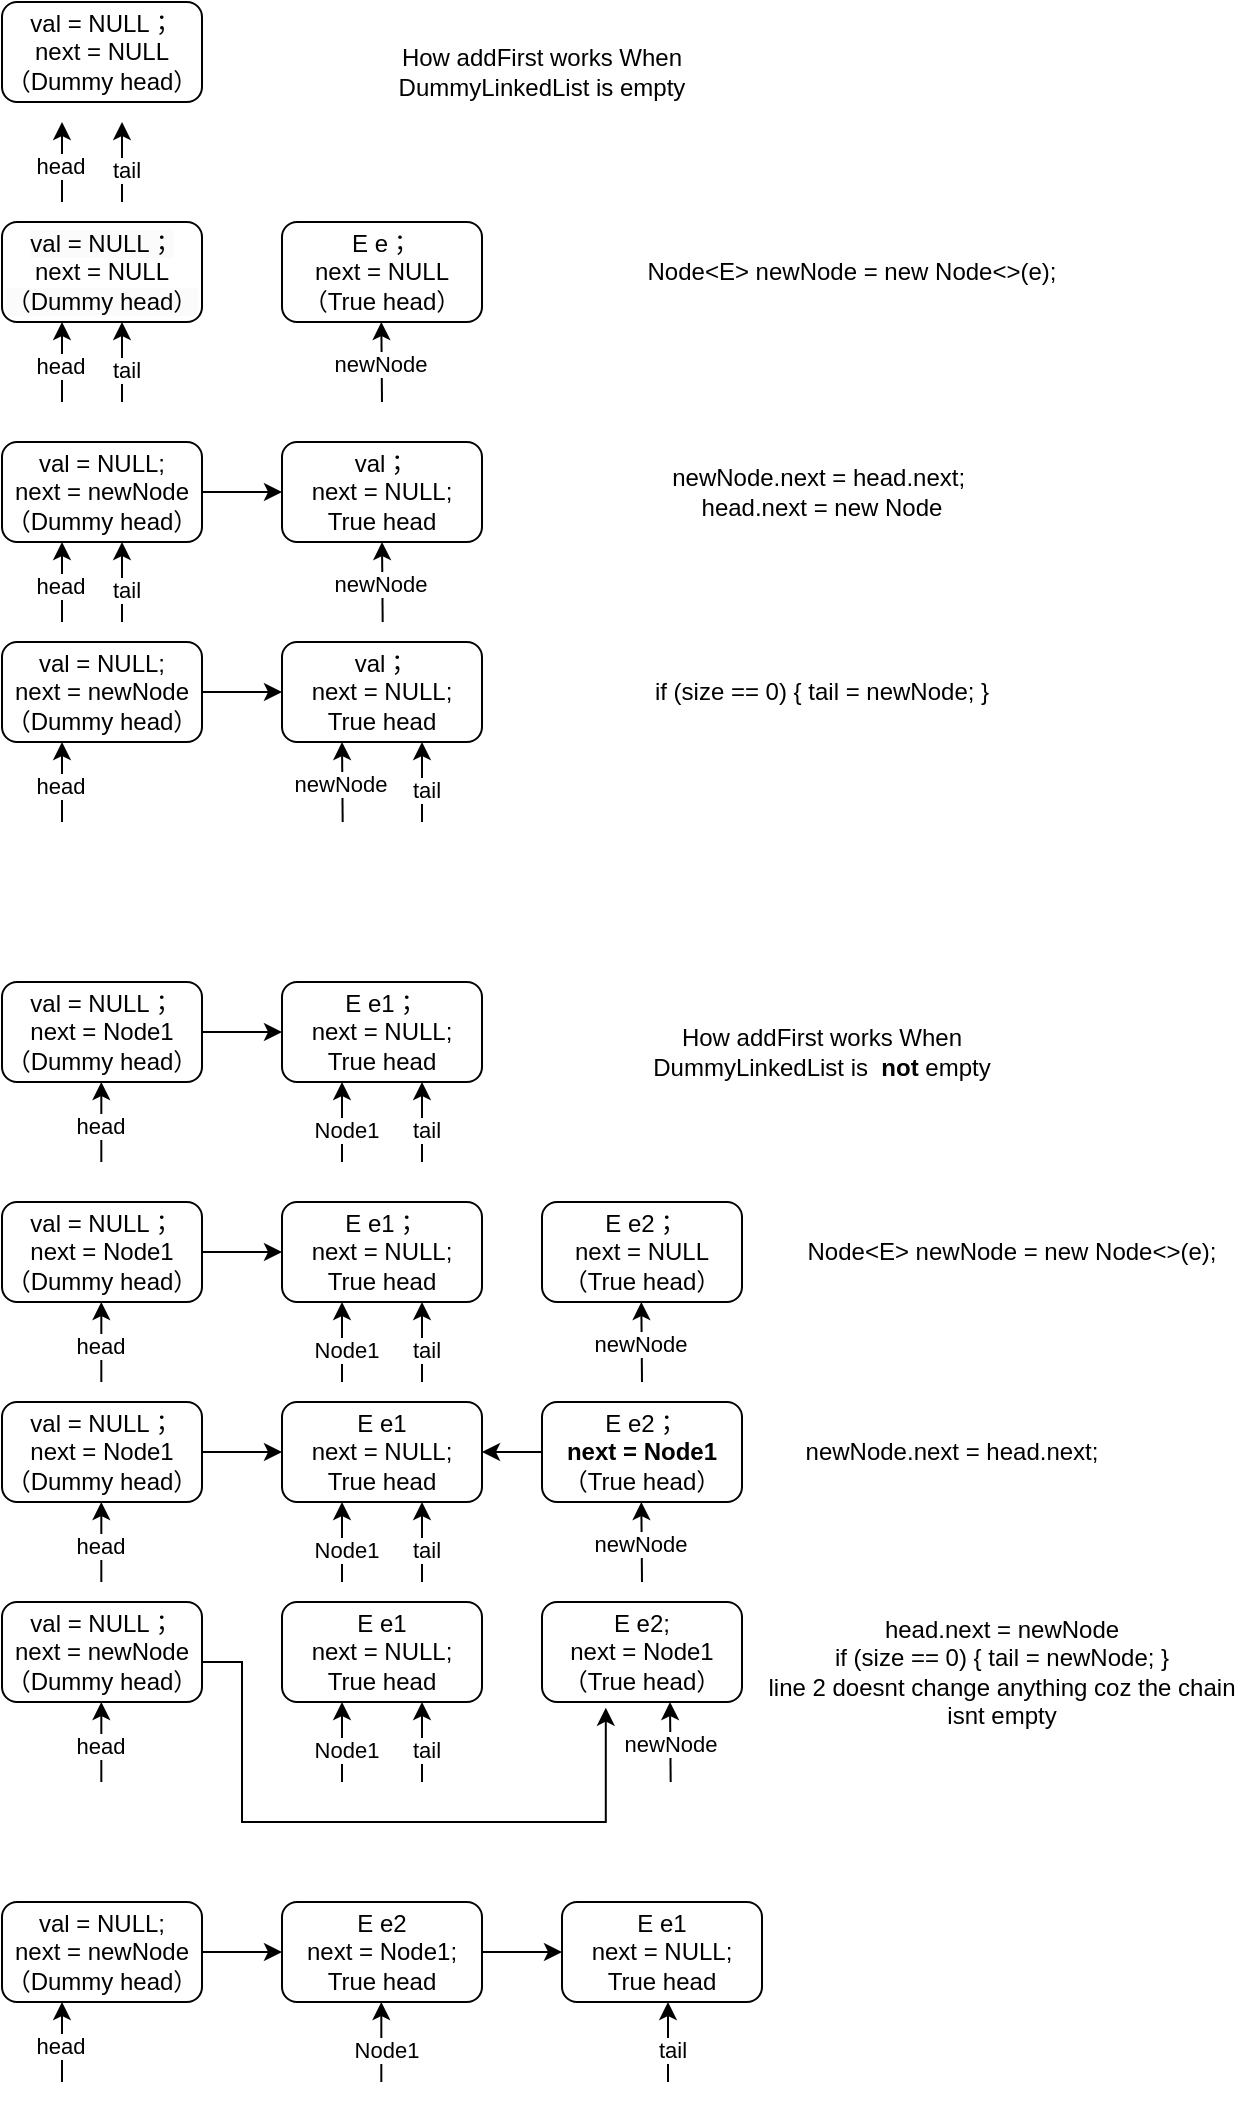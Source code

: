 <mxfile version="24.8.3">
  <diagram name="第 1 页" id="qlcvybe7hUZZmdxirPUt">
    <mxGraphModel dx="516" dy="350" grid="1" gridSize="10" guides="1" tooltips="1" connect="1" arrows="1" fold="1" page="1" pageScale="1" pageWidth="827" pageHeight="1169" math="0" shadow="0">
      <root>
        <mxCell id="0" />
        <mxCell id="1" parent="0" />
        <mxCell id="DNiUE65koTyi9ecOA7-o-2" value="&lt;div&gt;val = NULL；&lt;div&gt;next = NULL&lt;div&gt;（Dummy head）&lt;br&gt;&lt;/div&gt;&lt;/div&gt;&lt;/div&gt;" style="rounded=1;whiteSpace=wrap;html=1;" parent="1" vertex="1">
          <mxGeometry x="80" y="30" width="100" height="50" as="geometry" />
        </mxCell>
        <mxCell id="DNiUE65koTyi9ecOA7-o-3" value="" style="endArrow=classic;html=1;rounded=0;" parent="1" edge="1">
          <mxGeometry width="50" height="50" relative="1" as="geometry">
            <mxPoint x="110" y="130" as="sourcePoint" />
            <mxPoint x="110" y="90" as="targetPoint" />
          </mxGeometry>
        </mxCell>
        <mxCell id="DNiUE65koTyi9ecOA7-o-4" value="head" style="edgeLabel;html=1;align=center;verticalAlign=middle;resizable=0;points=[];" parent="DNiUE65koTyi9ecOA7-o-3" vertex="1" connectable="0">
          <mxGeometry x="-0.11" y="1" relative="1" as="geometry">
            <mxPoint as="offset" />
          </mxGeometry>
        </mxCell>
        <mxCell id="DNiUE65koTyi9ecOA7-o-5" value="" style="endArrow=classic;html=1;rounded=0;" parent="1" edge="1">
          <mxGeometry width="50" height="50" relative="1" as="geometry">
            <mxPoint x="140" y="130" as="sourcePoint" />
            <mxPoint x="140" y="90" as="targetPoint" />
          </mxGeometry>
        </mxCell>
        <mxCell id="DNiUE65koTyi9ecOA7-o-8" value="tail" style="edgeLabel;html=1;align=center;verticalAlign=middle;resizable=0;points=[];" parent="DNiUE65koTyi9ecOA7-o-5" vertex="1" connectable="0">
          <mxGeometry x="-0.051" y="-2" relative="1" as="geometry">
            <mxPoint y="3" as="offset" />
          </mxGeometry>
        </mxCell>
        <mxCell id="DNiUE65koTyi9ecOA7-o-11" value="&lt;br&gt;&lt;span style=&quot;color: rgb(0, 0, 0); font-family: Helvetica; font-size: 12px; font-style: normal; font-variant-ligatures: normal; font-variant-caps: normal; font-weight: 400; letter-spacing: normal; orphans: 2; text-align: center; text-indent: 0px; text-transform: none; widows: 2; word-spacing: 0px; -webkit-text-stroke-width: 0px; white-space: normal; background-color: rgb(251, 251, 251); text-decoration-thickness: initial; text-decoration-style: initial; text-decoration-color: initial; display: inline !important; float: none;&quot;&gt;val = NULL；&lt;/span&gt;&lt;div&gt;next = NULL&lt;div&gt;&lt;div&gt;&lt;span style=&quot;color: rgb(0, 0, 0); font-family: Helvetica; font-size: 12px; font-style: normal; font-variant-ligatures: normal; font-variant-caps: normal; font-weight: 400; letter-spacing: normal; orphans: 2; text-align: center; text-indent: 0px; text-transform: none; widows: 2; word-spacing: 0px; -webkit-text-stroke-width: 0px; white-space: normal; background-color: rgb(251, 251, 251); text-decoration-thickness: initial; text-decoration-style: initial; text-decoration-color: initial; display: inline !important; float: none;&quot;&gt;（Dummy head）&lt;/span&gt;&lt;br&gt;&lt;br&gt;&lt;/div&gt;&lt;/div&gt;&lt;/div&gt;" style="rounded=1;whiteSpace=wrap;html=1;" parent="1" vertex="1">
          <mxGeometry x="80" y="140" width="100" height="50" as="geometry" />
        </mxCell>
        <mxCell id="DNiUE65koTyi9ecOA7-o-12" value="" style="endArrow=classic;html=1;rounded=0;" parent="1" edge="1">
          <mxGeometry width="50" height="50" relative="1" as="geometry">
            <mxPoint x="110" y="230" as="sourcePoint" />
            <mxPoint x="110" y="190" as="targetPoint" />
          </mxGeometry>
        </mxCell>
        <mxCell id="DNiUE65koTyi9ecOA7-o-13" value="head" style="edgeLabel;html=1;align=center;verticalAlign=middle;resizable=0;points=[];" parent="DNiUE65koTyi9ecOA7-o-12" vertex="1" connectable="0">
          <mxGeometry x="-0.11" y="1" relative="1" as="geometry">
            <mxPoint as="offset" />
          </mxGeometry>
        </mxCell>
        <mxCell id="DNiUE65koTyi9ecOA7-o-14" value="" style="endArrow=classic;html=1;rounded=0;" parent="1" edge="1">
          <mxGeometry width="50" height="50" relative="1" as="geometry">
            <mxPoint x="140" y="230" as="sourcePoint" />
            <mxPoint x="140" y="190" as="targetPoint" />
          </mxGeometry>
        </mxCell>
        <mxCell id="DNiUE65koTyi9ecOA7-o-15" value="tail" style="edgeLabel;html=1;align=center;verticalAlign=middle;resizable=0;points=[];" parent="DNiUE65koTyi9ecOA7-o-14" vertex="1" connectable="0">
          <mxGeometry x="-0.051" y="-2" relative="1" as="geometry">
            <mxPoint y="3" as="offset" />
          </mxGeometry>
        </mxCell>
        <mxCell id="DNiUE65koTyi9ecOA7-o-16" value="How addFirst works When DummyLinkedList is e&lt;span style=&quot;background-color: initial;&quot;&gt;mpty&lt;/span&gt;" style="text;strokeColor=none;align=center;fillColor=none;html=1;verticalAlign=middle;whiteSpace=wrap;rounded=0;" parent="1" vertex="1">
          <mxGeometry x="270" y="50" width="160" height="30" as="geometry" />
        </mxCell>
        <mxCell id="DNiUE65koTyi9ecOA7-o-17" value="&lt;div&gt;E e；&lt;/div&gt;&lt;div&gt;next = NULL&lt;/div&gt;&lt;div&gt;（True head）&lt;/div&gt;" style="rounded=1;whiteSpace=wrap;html=1;" parent="1" vertex="1">
          <mxGeometry x="220" y="140" width="100" height="50" as="geometry" />
        </mxCell>
        <mxCell id="DNiUE65koTyi9ecOA7-o-30" style="edgeStyle=orthogonalEdgeStyle;rounded=0;orthogonalLoop=1;jettySize=auto;html=1;exitX=1;exitY=0.5;exitDx=0;exitDy=0;entryX=0;entryY=0.5;entryDx=0;entryDy=0;" parent="1" source="DNiUE65koTyi9ecOA7-o-18" target="DNiUE65koTyi9ecOA7-o-23" edge="1">
          <mxGeometry relative="1" as="geometry" />
        </mxCell>
        <mxCell id="DNiUE65koTyi9ecOA7-o-18" value="val = NULL;&lt;div&gt;next = newNode&lt;div&gt;（Dummy head）&lt;br&gt;&lt;/div&gt;&lt;/div&gt;" style="rounded=1;whiteSpace=wrap;html=1;" parent="1" vertex="1">
          <mxGeometry x="80" y="250" width="100" height="50" as="geometry" />
        </mxCell>
        <mxCell id="DNiUE65koTyi9ecOA7-o-19" value="" style="endArrow=classic;html=1;rounded=0;" parent="1" edge="1">
          <mxGeometry width="50" height="50" relative="1" as="geometry">
            <mxPoint x="110" y="340" as="sourcePoint" />
            <mxPoint x="110" y="300" as="targetPoint" />
          </mxGeometry>
        </mxCell>
        <mxCell id="DNiUE65koTyi9ecOA7-o-20" value="head" style="edgeLabel;html=1;align=center;verticalAlign=middle;resizable=0;points=[];" parent="DNiUE65koTyi9ecOA7-o-19" vertex="1" connectable="0">
          <mxGeometry x="-0.11" y="1" relative="1" as="geometry">
            <mxPoint as="offset" />
          </mxGeometry>
        </mxCell>
        <mxCell id="DNiUE65koTyi9ecOA7-o-21" value="" style="endArrow=classic;html=1;rounded=0;" parent="1" edge="1">
          <mxGeometry width="50" height="50" relative="1" as="geometry">
            <mxPoint x="140" y="340" as="sourcePoint" />
            <mxPoint x="140" y="300" as="targetPoint" />
          </mxGeometry>
        </mxCell>
        <mxCell id="DNiUE65koTyi9ecOA7-o-22" value="tail" style="edgeLabel;html=1;align=center;verticalAlign=middle;resizable=0;points=[];" parent="DNiUE65koTyi9ecOA7-o-21" vertex="1" connectable="0">
          <mxGeometry x="-0.051" y="-2" relative="1" as="geometry">
            <mxPoint y="3" as="offset" />
          </mxGeometry>
        </mxCell>
        <mxCell id="DNiUE65koTyi9ecOA7-o-23" value="&lt;div&gt;val；&lt;/div&gt;&lt;div&gt;next = NULL;&lt;/div&gt;&lt;div&gt;True head&lt;/div&gt;" style="rounded=1;whiteSpace=wrap;html=1;" parent="1" vertex="1">
          <mxGeometry x="220" y="250" width="100" height="50" as="geometry" />
        </mxCell>
        <mxCell id="DNiUE65koTyi9ecOA7-o-25" value="&lt;div&gt;newNode.next = head.next;&amp;nbsp;&lt;br&gt;&lt;/div&gt;head.next = new Node" style="text;strokeColor=none;align=center;fillColor=none;html=1;verticalAlign=middle;whiteSpace=wrap;rounded=0;" parent="1" vertex="1">
          <mxGeometry x="400" y="260" width="180" height="30" as="geometry" />
        </mxCell>
        <mxCell id="DNiUE65koTyi9ecOA7-o-26" value="Node&amp;lt;E&amp;gt; newNode = new Node&amp;lt;&amp;gt;(e);" style="text;strokeColor=none;align=center;fillColor=none;html=1;verticalAlign=middle;whiteSpace=wrap;rounded=0;" parent="1" vertex="1">
          <mxGeometry x="390" y="150" width="230" height="30" as="geometry" />
        </mxCell>
        <mxCell id="DNiUE65koTyi9ecOA7-o-27" value="" style="endArrow=classic;html=1;rounded=0;" parent="1" edge="1">
          <mxGeometry width="50" height="50" relative="1" as="geometry">
            <mxPoint x="270" y="230" as="sourcePoint" />
            <mxPoint x="269.66" y="190" as="targetPoint" />
          </mxGeometry>
        </mxCell>
        <mxCell id="DNiUE65koTyi9ecOA7-o-29" value="newNode" style="edgeLabel;html=1;align=center;verticalAlign=middle;resizable=0;points=[];" parent="DNiUE65koTyi9ecOA7-o-27" vertex="1" connectable="0">
          <mxGeometry x="-0.031" y="1" relative="1" as="geometry">
            <mxPoint as="offset" />
          </mxGeometry>
        </mxCell>
        <mxCell id="YS2Ss6CImBsCrJw-YWtE-1" style="edgeStyle=orthogonalEdgeStyle;rounded=0;orthogonalLoop=1;jettySize=auto;html=1;exitX=1;exitY=0.5;exitDx=0;exitDy=0;entryX=0;entryY=0.5;entryDx=0;entryDy=0;" parent="1" source="YS2Ss6CImBsCrJw-YWtE-2" target="YS2Ss6CImBsCrJw-YWtE-7" edge="1">
          <mxGeometry relative="1" as="geometry" />
        </mxCell>
        <mxCell id="YS2Ss6CImBsCrJw-YWtE-2" value="val = NULL;&lt;div&gt;next = newNode&lt;div&gt;（Dummy head）&lt;br&gt;&lt;/div&gt;&lt;/div&gt;" style="rounded=1;whiteSpace=wrap;html=1;" parent="1" vertex="1">
          <mxGeometry x="80" y="350" width="100" height="50" as="geometry" />
        </mxCell>
        <mxCell id="YS2Ss6CImBsCrJw-YWtE-3" value="" style="endArrow=classic;html=1;rounded=0;" parent="1" edge="1">
          <mxGeometry width="50" height="50" relative="1" as="geometry">
            <mxPoint x="110" y="440" as="sourcePoint" />
            <mxPoint x="110" y="400" as="targetPoint" />
          </mxGeometry>
        </mxCell>
        <mxCell id="YS2Ss6CImBsCrJw-YWtE-4" value="head" style="edgeLabel;html=1;align=center;verticalAlign=middle;resizable=0;points=[];" parent="YS2Ss6CImBsCrJw-YWtE-3" vertex="1" connectable="0">
          <mxGeometry x="-0.11" y="1" relative="1" as="geometry">
            <mxPoint as="offset" />
          </mxGeometry>
        </mxCell>
        <mxCell id="YS2Ss6CImBsCrJw-YWtE-7" value="&lt;div&gt;val；&lt;/div&gt;&lt;div&gt;next = NULL;&lt;/div&gt;&lt;div&gt;True head&lt;/div&gt;" style="rounded=1;whiteSpace=wrap;html=1;" parent="1" vertex="1">
          <mxGeometry x="220" y="350" width="100" height="50" as="geometry" />
        </mxCell>
        <mxCell id="YS2Ss6CImBsCrJw-YWtE-8" value="if (size == 0) { tail = newNode; }" style="text;strokeColor=none;align=center;fillColor=none;html=1;verticalAlign=middle;whiteSpace=wrap;rounded=0;" parent="1" vertex="1">
          <mxGeometry x="400" y="360" width="180" height="30" as="geometry" />
        </mxCell>
        <mxCell id="YS2Ss6CImBsCrJw-YWtE-9" value="" style="endArrow=classic;html=1;rounded=0;" parent="1" edge="1">
          <mxGeometry width="50" height="50" relative="1" as="geometry">
            <mxPoint x="290" y="440" as="sourcePoint" />
            <mxPoint x="290" y="400" as="targetPoint" />
          </mxGeometry>
        </mxCell>
        <mxCell id="YS2Ss6CImBsCrJw-YWtE-10" value="tail" style="edgeLabel;html=1;align=center;verticalAlign=middle;resizable=0;points=[];" parent="YS2Ss6CImBsCrJw-YWtE-9" vertex="1" connectable="0">
          <mxGeometry x="-0.051" y="-2" relative="1" as="geometry">
            <mxPoint y="3" as="offset" />
          </mxGeometry>
        </mxCell>
        <mxCell id="YS2Ss6CImBsCrJw-YWtE-47" style="edgeStyle=orthogonalEdgeStyle;rounded=0;orthogonalLoop=1;jettySize=auto;html=1;entryX=0;entryY=0.5;entryDx=0;entryDy=0;" parent="1" source="YS2Ss6CImBsCrJw-YWtE-11" target="YS2Ss6CImBsCrJw-YWtE-44" edge="1">
          <mxGeometry relative="1" as="geometry" />
        </mxCell>
        <mxCell id="YS2Ss6CImBsCrJw-YWtE-11" value="&lt;div&gt;val = NULL；&lt;div&gt;next = Node1&lt;div&gt;（Dummy head）&lt;br&gt;&lt;/div&gt;&lt;/div&gt;&lt;/div&gt;" style="rounded=1;whiteSpace=wrap;html=1;" parent="1" vertex="1">
          <mxGeometry x="80" y="520" width="100" height="50" as="geometry" />
        </mxCell>
        <mxCell id="YS2Ss6CImBsCrJw-YWtE-12" value="" style="endArrow=classic;html=1;rounded=0;" parent="1" edge="1">
          <mxGeometry width="50" height="50" relative="1" as="geometry">
            <mxPoint x="129.66" y="610" as="sourcePoint" />
            <mxPoint x="129.66" y="570" as="targetPoint" />
          </mxGeometry>
        </mxCell>
        <mxCell id="YS2Ss6CImBsCrJw-YWtE-13" value="head" style="edgeLabel;html=1;align=center;verticalAlign=middle;resizable=0;points=[];" parent="YS2Ss6CImBsCrJw-YWtE-12" vertex="1" connectable="0">
          <mxGeometry x="-0.11" y="1" relative="1" as="geometry">
            <mxPoint as="offset" />
          </mxGeometry>
        </mxCell>
        <mxCell id="YS2Ss6CImBsCrJw-YWtE-21" value="How addFirst works When DummyLinkedList is&amp;nbsp; &lt;b&gt;not&lt;/b&gt; e&lt;span style=&quot;background-color: initial;&quot;&gt;mpty&lt;/span&gt;" style="text;strokeColor=none;align=center;fillColor=none;html=1;verticalAlign=middle;whiteSpace=wrap;rounded=0;" parent="1" vertex="1">
          <mxGeometry x="370" y="540" width="240" height="30" as="geometry" />
        </mxCell>
        <mxCell id="YS2Ss6CImBsCrJw-YWtE-30" value="head.next = newNode&lt;div&gt;if (size == 0) { tail = newNode; }&lt;br&gt;&lt;/div&gt;&lt;div&gt;line 2 doesnt change anything coz the chain isnt empty&lt;/div&gt;" style="text;strokeColor=none;align=center;fillColor=none;html=1;verticalAlign=middle;whiteSpace=wrap;rounded=0;" parent="1" vertex="1">
          <mxGeometry x="460" y="850" width="240" height="30" as="geometry" />
        </mxCell>
        <mxCell id="YS2Ss6CImBsCrJw-YWtE-31" value="Node&amp;lt;E&amp;gt; newNode = new Node&amp;lt;&amp;gt;(e);" style="text;strokeColor=none;align=center;fillColor=none;html=1;verticalAlign=middle;whiteSpace=wrap;rounded=0;" parent="1" vertex="1">
          <mxGeometry x="470" y="640" width="230" height="30" as="geometry" />
        </mxCell>
        <mxCell id="YS2Ss6CImBsCrJw-YWtE-34" style="edgeStyle=orthogonalEdgeStyle;rounded=0;orthogonalLoop=1;jettySize=auto;html=1;exitX=1;exitY=0.5;exitDx=0;exitDy=0;entryX=0;entryY=0.5;entryDx=0;entryDy=0;" parent="1" source="YS2Ss6CImBsCrJw-YWtE-35" target="YS2Ss6CImBsCrJw-YWtE-38" edge="1">
          <mxGeometry relative="1" as="geometry" />
        </mxCell>
        <mxCell id="YS2Ss6CImBsCrJw-YWtE-35" value="val = NULL;&lt;div&gt;next = newNode&lt;div&gt;（Dummy head）&lt;br&gt;&lt;/div&gt;&lt;/div&gt;" style="rounded=1;whiteSpace=wrap;html=1;" parent="1" vertex="1">
          <mxGeometry x="80" y="980" width="100" height="50" as="geometry" />
        </mxCell>
        <mxCell id="YS2Ss6CImBsCrJw-YWtE-36" value="" style="endArrow=classic;html=1;rounded=0;" parent="1" edge="1">
          <mxGeometry width="50" height="50" relative="1" as="geometry">
            <mxPoint x="110" y="1070" as="sourcePoint" />
            <mxPoint x="110" y="1030" as="targetPoint" />
          </mxGeometry>
        </mxCell>
        <mxCell id="YS2Ss6CImBsCrJw-YWtE-37" value="head" style="edgeLabel;html=1;align=center;verticalAlign=middle;resizable=0;points=[];" parent="YS2Ss6CImBsCrJw-YWtE-36" vertex="1" connectable="0">
          <mxGeometry x="-0.11" y="1" relative="1" as="geometry">
            <mxPoint as="offset" />
          </mxGeometry>
        </mxCell>
        <mxCell id="YS2Ss6CImBsCrJw-YWtE-94" style="edgeStyle=orthogonalEdgeStyle;rounded=0;orthogonalLoop=1;jettySize=auto;html=1;entryX=0;entryY=0.5;entryDx=0;entryDy=0;" parent="1" source="YS2Ss6CImBsCrJw-YWtE-38" target="YS2Ss6CImBsCrJw-YWtE-91" edge="1">
          <mxGeometry relative="1" as="geometry" />
        </mxCell>
        <mxCell id="YS2Ss6CImBsCrJw-YWtE-38" value="&lt;div&gt;E e2&lt;/div&gt;&lt;div&gt;next = Node1;&lt;/div&gt;&lt;div&gt;True hea&lt;span style=&quot;background-color: initial;&quot;&gt;d&lt;/span&gt;&lt;/div&gt;" style="rounded=1;whiteSpace=wrap;html=1;" parent="1" vertex="1">
          <mxGeometry x="220" y="980" width="100" height="50" as="geometry" />
        </mxCell>
        <mxCell id="YS2Ss6CImBsCrJw-YWtE-40" value="" style="endArrow=classic;html=1;rounded=0;" parent="1" edge="1">
          <mxGeometry width="50" height="50" relative="1" as="geometry">
            <mxPoint x="413" y="1070" as="sourcePoint" />
            <mxPoint x="413" y="1030" as="targetPoint" />
          </mxGeometry>
        </mxCell>
        <mxCell id="YS2Ss6CImBsCrJw-YWtE-41" value="tail" style="edgeLabel;html=1;align=center;verticalAlign=middle;resizable=0;points=[];" parent="YS2Ss6CImBsCrJw-YWtE-40" vertex="1" connectable="0">
          <mxGeometry x="-0.051" y="-2" relative="1" as="geometry">
            <mxPoint y="3" as="offset" />
          </mxGeometry>
        </mxCell>
        <mxCell id="YS2Ss6CImBsCrJw-YWtE-44" value="&lt;div&gt;E e1；&lt;/div&gt;&lt;div&gt;next = NULL;&lt;/div&gt;&lt;div&gt;True head&lt;/div&gt;" style="rounded=1;whiteSpace=wrap;html=1;" parent="1" vertex="1">
          <mxGeometry x="220" y="520" width="100" height="50" as="geometry" />
        </mxCell>
        <mxCell id="YS2Ss6CImBsCrJw-YWtE-45" value="" style="endArrow=classic;html=1;rounded=0;" parent="1" edge="1">
          <mxGeometry width="50" height="50" relative="1" as="geometry">
            <mxPoint x="290" y="610" as="sourcePoint" />
            <mxPoint x="290" y="570" as="targetPoint" />
          </mxGeometry>
        </mxCell>
        <mxCell id="YS2Ss6CImBsCrJw-YWtE-46" value="tail" style="edgeLabel;html=1;align=center;verticalAlign=middle;resizable=0;points=[];" parent="YS2Ss6CImBsCrJw-YWtE-45" vertex="1" connectable="0">
          <mxGeometry x="-0.051" y="-2" relative="1" as="geometry">
            <mxPoint y="3" as="offset" />
          </mxGeometry>
        </mxCell>
        <mxCell id="YS2Ss6CImBsCrJw-YWtE-48" value="" style="endArrow=classic;html=1;rounded=0;" parent="1" edge="1">
          <mxGeometry width="50" height="50" relative="1" as="geometry">
            <mxPoint x="250" y="610" as="sourcePoint" />
            <mxPoint x="250" y="570" as="targetPoint" />
          </mxGeometry>
        </mxCell>
        <mxCell id="YS2Ss6CImBsCrJw-YWtE-49" value="Node1" style="edgeLabel;html=1;align=center;verticalAlign=middle;resizable=0;points=[];" parent="YS2Ss6CImBsCrJw-YWtE-48" vertex="1" connectable="0">
          <mxGeometry x="-0.051" y="-2" relative="1" as="geometry">
            <mxPoint y="3" as="offset" />
          </mxGeometry>
        </mxCell>
        <mxCell id="YS2Ss6CImBsCrJw-YWtE-50" style="edgeStyle=orthogonalEdgeStyle;rounded=0;orthogonalLoop=1;jettySize=auto;html=1;entryX=0;entryY=0.5;entryDx=0;entryDy=0;" parent="1" source="YS2Ss6CImBsCrJw-YWtE-51" target="YS2Ss6CImBsCrJw-YWtE-54" edge="1">
          <mxGeometry relative="1" as="geometry" />
        </mxCell>
        <mxCell id="YS2Ss6CImBsCrJw-YWtE-51" value="&lt;div&gt;val = NULL；&lt;div&gt;next = Node1&lt;div&gt;（Dummy head）&lt;br&gt;&lt;/div&gt;&lt;/div&gt;&lt;/div&gt;" style="rounded=1;whiteSpace=wrap;html=1;" parent="1" vertex="1">
          <mxGeometry x="80" y="630" width="100" height="50" as="geometry" />
        </mxCell>
        <mxCell id="YS2Ss6CImBsCrJw-YWtE-52" value="" style="endArrow=classic;html=1;rounded=0;" parent="1" edge="1">
          <mxGeometry width="50" height="50" relative="1" as="geometry">
            <mxPoint x="129.66" y="720" as="sourcePoint" />
            <mxPoint x="129.66" y="680" as="targetPoint" />
          </mxGeometry>
        </mxCell>
        <mxCell id="YS2Ss6CImBsCrJw-YWtE-53" value="head" style="edgeLabel;html=1;align=center;verticalAlign=middle;resizable=0;points=[];" parent="YS2Ss6CImBsCrJw-YWtE-52" vertex="1" connectable="0">
          <mxGeometry x="-0.11" y="1" relative="1" as="geometry">
            <mxPoint as="offset" />
          </mxGeometry>
        </mxCell>
        <mxCell id="YS2Ss6CImBsCrJw-YWtE-54" value="&lt;div&gt;E e1；&lt;/div&gt;&lt;div&gt;next = NULL;&lt;/div&gt;&lt;div&gt;True head&lt;/div&gt;" style="rounded=1;whiteSpace=wrap;html=1;" parent="1" vertex="1">
          <mxGeometry x="220" y="630" width="100" height="50" as="geometry" />
        </mxCell>
        <mxCell id="YS2Ss6CImBsCrJw-YWtE-55" value="" style="endArrow=classic;html=1;rounded=0;" parent="1" edge="1">
          <mxGeometry width="50" height="50" relative="1" as="geometry">
            <mxPoint x="290" y="720" as="sourcePoint" />
            <mxPoint x="290" y="680" as="targetPoint" />
          </mxGeometry>
        </mxCell>
        <mxCell id="YS2Ss6CImBsCrJw-YWtE-56" value="tail" style="edgeLabel;html=1;align=center;verticalAlign=middle;resizable=0;points=[];" parent="YS2Ss6CImBsCrJw-YWtE-55" vertex="1" connectable="0">
          <mxGeometry x="-0.051" y="-2" relative="1" as="geometry">
            <mxPoint y="3" as="offset" />
          </mxGeometry>
        </mxCell>
        <mxCell id="YS2Ss6CImBsCrJw-YWtE-57" value="" style="endArrow=classic;html=1;rounded=0;" parent="1" edge="1">
          <mxGeometry width="50" height="50" relative="1" as="geometry">
            <mxPoint x="250" y="720" as="sourcePoint" />
            <mxPoint x="250" y="680" as="targetPoint" />
          </mxGeometry>
        </mxCell>
        <mxCell id="YS2Ss6CImBsCrJw-YWtE-58" value="Node1" style="edgeLabel;html=1;align=center;verticalAlign=middle;resizable=0;points=[];" parent="YS2Ss6CImBsCrJw-YWtE-57" vertex="1" connectable="0">
          <mxGeometry x="-0.051" y="-2" relative="1" as="geometry">
            <mxPoint y="3" as="offset" />
          </mxGeometry>
        </mxCell>
        <mxCell id="YS2Ss6CImBsCrJw-YWtE-59" value="&lt;div&gt;E e2；&lt;/div&gt;&lt;div&gt;next = NULL&lt;/div&gt;&lt;div&gt;（True head）&lt;/div&gt;" style="rounded=1;whiteSpace=wrap;html=1;" parent="1" vertex="1">
          <mxGeometry x="350" y="630" width="100" height="50" as="geometry" />
        </mxCell>
        <mxCell id="YS2Ss6CImBsCrJw-YWtE-60" value="" style="endArrow=classic;html=1;rounded=0;" parent="1" edge="1">
          <mxGeometry width="50" height="50" relative="1" as="geometry">
            <mxPoint x="400" y="720" as="sourcePoint" />
            <mxPoint x="399.66" y="680" as="targetPoint" />
          </mxGeometry>
        </mxCell>
        <mxCell id="YS2Ss6CImBsCrJw-YWtE-61" value="newNode" style="edgeLabel;html=1;align=center;verticalAlign=middle;resizable=0;points=[];" parent="YS2Ss6CImBsCrJw-YWtE-60" vertex="1" connectable="0">
          <mxGeometry x="-0.031" y="1" relative="1" as="geometry">
            <mxPoint as="offset" />
          </mxGeometry>
        </mxCell>
        <mxCell id="YS2Ss6CImBsCrJw-YWtE-74" style="edgeStyle=orthogonalEdgeStyle;rounded=0;orthogonalLoop=1;jettySize=auto;html=1;exitX=1;exitY=0.5;exitDx=0;exitDy=0;entryX=0.319;entryY=1.057;entryDx=0;entryDy=0;entryPerimeter=0;" parent="1" target="YS2Ss6CImBsCrJw-YWtE-71" edge="1">
          <mxGeometry relative="1" as="geometry">
            <mxPoint x="380" y="965" as="targetPoint" />
            <mxPoint x="180" y="860" as="sourcePoint" />
            <Array as="points">
              <mxPoint x="200" y="860" />
              <mxPoint x="200" y="940" />
              <mxPoint x="382" y="940" />
            </Array>
          </mxGeometry>
        </mxCell>
        <mxCell id="YS2Ss6CImBsCrJw-YWtE-63" value="&lt;div&gt;val = NULL；&lt;div&gt;next = newNode&lt;div&gt;（Dummy head）&lt;br&gt;&lt;/div&gt;&lt;/div&gt;&lt;/div&gt;" style="rounded=1;whiteSpace=wrap;html=1;" parent="1" vertex="1">
          <mxGeometry x="80" y="830" width="100" height="50" as="geometry" />
        </mxCell>
        <mxCell id="YS2Ss6CImBsCrJw-YWtE-64" value="" style="endArrow=classic;html=1;rounded=0;" parent="1" edge="1">
          <mxGeometry width="50" height="50" relative="1" as="geometry">
            <mxPoint x="129.66" y="920" as="sourcePoint" />
            <mxPoint x="129.66" y="880" as="targetPoint" />
          </mxGeometry>
        </mxCell>
        <mxCell id="YS2Ss6CImBsCrJw-YWtE-65" value="head" style="edgeLabel;html=1;align=center;verticalAlign=middle;resizable=0;points=[];" parent="YS2Ss6CImBsCrJw-YWtE-64" vertex="1" connectable="0">
          <mxGeometry x="-0.11" y="1" relative="1" as="geometry">
            <mxPoint as="offset" />
          </mxGeometry>
        </mxCell>
        <mxCell id="YS2Ss6CImBsCrJw-YWtE-66" value="&lt;div&gt;E e1&lt;/div&gt;&lt;div&gt;next = NULL;&lt;/div&gt;&lt;div&gt;True head&lt;/div&gt;" style="rounded=1;whiteSpace=wrap;html=1;" parent="1" vertex="1">
          <mxGeometry x="220" y="830" width="100" height="50" as="geometry" />
        </mxCell>
        <mxCell id="YS2Ss6CImBsCrJw-YWtE-67" value="" style="endArrow=classic;html=1;rounded=0;" parent="1" edge="1">
          <mxGeometry width="50" height="50" relative="1" as="geometry">
            <mxPoint x="290" y="920" as="sourcePoint" />
            <mxPoint x="290" y="880" as="targetPoint" />
          </mxGeometry>
        </mxCell>
        <mxCell id="YS2Ss6CImBsCrJw-YWtE-68" value="tail" style="edgeLabel;html=1;align=center;verticalAlign=middle;resizable=0;points=[];" parent="YS2Ss6CImBsCrJw-YWtE-67" vertex="1" connectable="0">
          <mxGeometry x="-0.051" y="-2" relative="1" as="geometry">
            <mxPoint y="3" as="offset" />
          </mxGeometry>
        </mxCell>
        <mxCell id="YS2Ss6CImBsCrJw-YWtE-69" value="" style="endArrow=classic;html=1;rounded=0;" parent="1" edge="1">
          <mxGeometry width="50" height="50" relative="1" as="geometry">
            <mxPoint x="250" y="920" as="sourcePoint" />
            <mxPoint x="250" y="880" as="targetPoint" />
          </mxGeometry>
        </mxCell>
        <mxCell id="YS2Ss6CImBsCrJw-YWtE-70" value="Node1" style="edgeLabel;html=1;align=center;verticalAlign=middle;resizable=0;points=[];" parent="YS2Ss6CImBsCrJw-YWtE-69" vertex="1" connectable="0">
          <mxGeometry x="-0.051" y="-2" relative="1" as="geometry">
            <mxPoint y="3" as="offset" />
          </mxGeometry>
        </mxCell>
        <mxCell id="YS2Ss6CImBsCrJw-YWtE-71" value="&lt;div&gt;E e2;&lt;/div&gt;&lt;div&gt;next = Node1&lt;/div&gt;&lt;div&gt;（True head）&lt;/div&gt;" style="rounded=1;whiteSpace=wrap;html=1;" parent="1" vertex="1">
          <mxGeometry x="350" y="830" width="100" height="50" as="geometry" />
        </mxCell>
        <mxCell id="YS2Ss6CImBsCrJw-YWtE-72" value="" style="endArrow=classic;html=1;rounded=0;" parent="1" edge="1">
          <mxGeometry width="50" height="50" relative="1" as="geometry">
            <mxPoint x="414.34" y="920" as="sourcePoint" />
            <mxPoint x="414.0" y="880" as="targetPoint" />
          </mxGeometry>
        </mxCell>
        <mxCell id="YS2Ss6CImBsCrJw-YWtE-73" value="newNode" style="edgeLabel;html=1;align=center;verticalAlign=middle;resizable=0;points=[];" parent="YS2Ss6CImBsCrJw-YWtE-72" vertex="1" connectable="0">
          <mxGeometry x="-0.031" y="1" relative="1" as="geometry">
            <mxPoint x="1" as="offset" />
          </mxGeometry>
        </mxCell>
        <mxCell id="YS2Ss6CImBsCrJw-YWtE-76" value="newNode.next = head.next;" style="text;strokeColor=none;align=center;fillColor=none;html=1;verticalAlign=middle;whiteSpace=wrap;rounded=0;" parent="1" vertex="1">
          <mxGeometry x="440" y="740" width="230" height="30" as="geometry" />
        </mxCell>
        <mxCell id="YS2Ss6CImBsCrJw-YWtE-77" style="edgeStyle=orthogonalEdgeStyle;rounded=0;orthogonalLoop=1;jettySize=auto;html=1;entryX=0;entryY=0.5;entryDx=0;entryDy=0;" parent="1" source="YS2Ss6CImBsCrJw-YWtE-78" target="YS2Ss6CImBsCrJw-YWtE-81" edge="1">
          <mxGeometry relative="1" as="geometry" />
        </mxCell>
        <mxCell id="YS2Ss6CImBsCrJw-YWtE-78" value="&lt;div&gt;val = NULL；&lt;div&gt;next = Node1&lt;div&gt;（Dummy head）&lt;br&gt;&lt;/div&gt;&lt;/div&gt;&lt;/div&gt;" style="rounded=1;whiteSpace=wrap;html=1;" parent="1" vertex="1">
          <mxGeometry x="80" y="730" width="100" height="50" as="geometry" />
        </mxCell>
        <mxCell id="YS2Ss6CImBsCrJw-YWtE-79" value="" style="endArrow=classic;html=1;rounded=0;" parent="1" edge="1">
          <mxGeometry width="50" height="50" relative="1" as="geometry">
            <mxPoint x="129.66" y="820" as="sourcePoint" />
            <mxPoint x="129.66" y="780" as="targetPoint" />
          </mxGeometry>
        </mxCell>
        <mxCell id="YS2Ss6CImBsCrJw-YWtE-80" value="head" style="edgeLabel;html=1;align=center;verticalAlign=middle;resizable=0;points=[];" parent="YS2Ss6CImBsCrJw-YWtE-79" vertex="1" connectable="0">
          <mxGeometry x="-0.11" y="1" relative="1" as="geometry">
            <mxPoint as="offset" />
          </mxGeometry>
        </mxCell>
        <mxCell id="YS2Ss6CImBsCrJw-YWtE-81" value="&lt;div&gt;&lt;span style=&quot;background-color: initial;&quot;&gt;E e1&lt;/span&gt;&lt;/div&gt;&lt;div&gt;&lt;span style=&quot;background-color: initial;&quot;&gt;next = NULL;&lt;/span&gt;&lt;/div&gt;&lt;div&gt;True head&lt;/div&gt;" style="rounded=1;whiteSpace=wrap;html=1;" parent="1" vertex="1">
          <mxGeometry x="220" y="730" width="100" height="50" as="geometry" />
        </mxCell>
        <mxCell id="YS2Ss6CImBsCrJw-YWtE-82" value="" style="endArrow=classic;html=1;rounded=0;" parent="1" edge="1">
          <mxGeometry width="50" height="50" relative="1" as="geometry">
            <mxPoint x="290" y="820" as="sourcePoint" />
            <mxPoint x="290" y="780" as="targetPoint" />
          </mxGeometry>
        </mxCell>
        <mxCell id="YS2Ss6CImBsCrJw-YWtE-83" value="tail" style="edgeLabel;html=1;align=center;verticalAlign=middle;resizable=0;points=[];" parent="YS2Ss6CImBsCrJw-YWtE-82" vertex="1" connectable="0">
          <mxGeometry x="-0.051" y="-2" relative="1" as="geometry">
            <mxPoint y="3" as="offset" />
          </mxGeometry>
        </mxCell>
        <mxCell id="YS2Ss6CImBsCrJw-YWtE-84" value="" style="endArrow=classic;html=1;rounded=0;" parent="1" edge="1">
          <mxGeometry width="50" height="50" relative="1" as="geometry">
            <mxPoint x="250" y="820" as="sourcePoint" />
            <mxPoint x="250" y="780" as="targetPoint" />
          </mxGeometry>
        </mxCell>
        <mxCell id="YS2Ss6CImBsCrJw-YWtE-85" value="Node1" style="edgeLabel;html=1;align=center;verticalAlign=middle;resizable=0;points=[];" parent="YS2Ss6CImBsCrJw-YWtE-84" vertex="1" connectable="0">
          <mxGeometry x="-0.051" y="-2" relative="1" as="geometry">
            <mxPoint y="3" as="offset" />
          </mxGeometry>
        </mxCell>
        <mxCell id="YS2Ss6CImBsCrJw-YWtE-90" style="edgeStyle=orthogonalEdgeStyle;rounded=0;orthogonalLoop=1;jettySize=auto;html=1;exitX=0;exitY=0.5;exitDx=0;exitDy=0;entryX=1;entryY=0.5;entryDx=0;entryDy=0;" parent="1" source="YS2Ss6CImBsCrJw-YWtE-86" target="YS2Ss6CImBsCrJw-YWtE-81" edge="1">
          <mxGeometry relative="1" as="geometry" />
        </mxCell>
        <mxCell id="YS2Ss6CImBsCrJw-YWtE-86" value="&lt;div&gt;E e2；&lt;/div&gt;&lt;div&gt;&lt;b&gt;next = Node1&lt;/b&gt;&lt;/div&gt;&lt;div&gt;（True head）&lt;/div&gt;" style="rounded=1;whiteSpace=wrap;html=1;" parent="1" vertex="1">
          <mxGeometry x="350" y="730" width="100" height="50" as="geometry" />
        </mxCell>
        <mxCell id="YS2Ss6CImBsCrJw-YWtE-87" value="" style="endArrow=classic;html=1;rounded=0;" parent="1" edge="1">
          <mxGeometry width="50" height="50" relative="1" as="geometry">
            <mxPoint x="400" y="820" as="sourcePoint" />
            <mxPoint x="399.66" y="780" as="targetPoint" />
          </mxGeometry>
        </mxCell>
        <mxCell id="YS2Ss6CImBsCrJw-YWtE-88" value="newNode" style="edgeLabel;html=1;align=center;verticalAlign=middle;resizable=0;points=[];" parent="YS2Ss6CImBsCrJw-YWtE-87" vertex="1" connectable="0">
          <mxGeometry x="-0.031" y="1" relative="1" as="geometry">
            <mxPoint as="offset" />
          </mxGeometry>
        </mxCell>
        <mxCell id="YS2Ss6CImBsCrJw-YWtE-91" value="&lt;div&gt;E e1&lt;/div&gt;&lt;div&gt;next = NULL;&lt;/div&gt;&lt;div&gt;True head&lt;/div&gt;" style="rounded=1;whiteSpace=wrap;html=1;" parent="1" vertex="1">
          <mxGeometry x="360" y="980" width="100" height="50" as="geometry" />
        </mxCell>
        <mxCell id="YS2Ss6CImBsCrJw-YWtE-92" value="" style="endArrow=classic;html=1;rounded=0;" parent="1" edge="1">
          <mxGeometry width="50" height="50" relative="1" as="geometry">
            <mxPoint x="269.66" y="1070" as="sourcePoint" />
            <mxPoint x="269.66" y="1030" as="targetPoint" />
          </mxGeometry>
        </mxCell>
        <mxCell id="YS2Ss6CImBsCrJw-YWtE-93" value="Node1" style="edgeLabel;html=1;align=center;verticalAlign=middle;resizable=0;points=[];" parent="YS2Ss6CImBsCrJw-YWtE-92" vertex="1" connectable="0">
          <mxGeometry x="-0.051" y="-2" relative="1" as="geometry">
            <mxPoint y="3" as="offset" />
          </mxGeometry>
        </mxCell>
        <mxCell id="GUcz8cL9nUCftzBW9rbB-1" value="" style="endArrow=classic;html=1;rounded=0;" edge="1" parent="1">
          <mxGeometry width="50" height="50" relative="1" as="geometry">
            <mxPoint x="270.34" y="340" as="sourcePoint" />
            <mxPoint x="270.0" y="300" as="targetPoint" />
          </mxGeometry>
        </mxCell>
        <mxCell id="GUcz8cL9nUCftzBW9rbB-2" value="newNode" style="edgeLabel;html=1;align=center;verticalAlign=middle;resizable=0;points=[];" vertex="1" connectable="0" parent="GUcz8cL9nUCftzBW9rbB-1">
          <mxGeometry x="-0.031" y="1" relative="1" as="geometry">
            <mxPoint as="offset" />
          </mxGeometry>
        </mxCell>
        <mxCell id="GUcz8cL9nUCftzBW9rbB-3" value="" style="endArrow=classic;html=1;rounded=0;" edge="1" parent="1">
          <mxGeometry width="50" height="50" relative="1" as="geometry">
            <mxPoint x="250.34" y="440" as="sourcePoint" />
            <mxPoint x="250" y="400" as="targetPoint" />
          </mxGeometry>
        </mxCell>
        <mxCell id="GUcz8cL9nUCftzBW9rbB-4" value="newNode" style="edgeLabel;html=1;align=center;verticalAlign=middle;resizable=0;points=[];" vertex="1" connectable="0" parent="GUcz8cL9nUCftzBW9rbB-3">
          <mxGeometry x="-0.031" y="1" relative="1" as="geometry">
            <mxPoint as="offset" />
          </mxGeometry>
        </mxCell>
      </root>
    </mxGraphModel>
  </diagram>
</mxfile>
